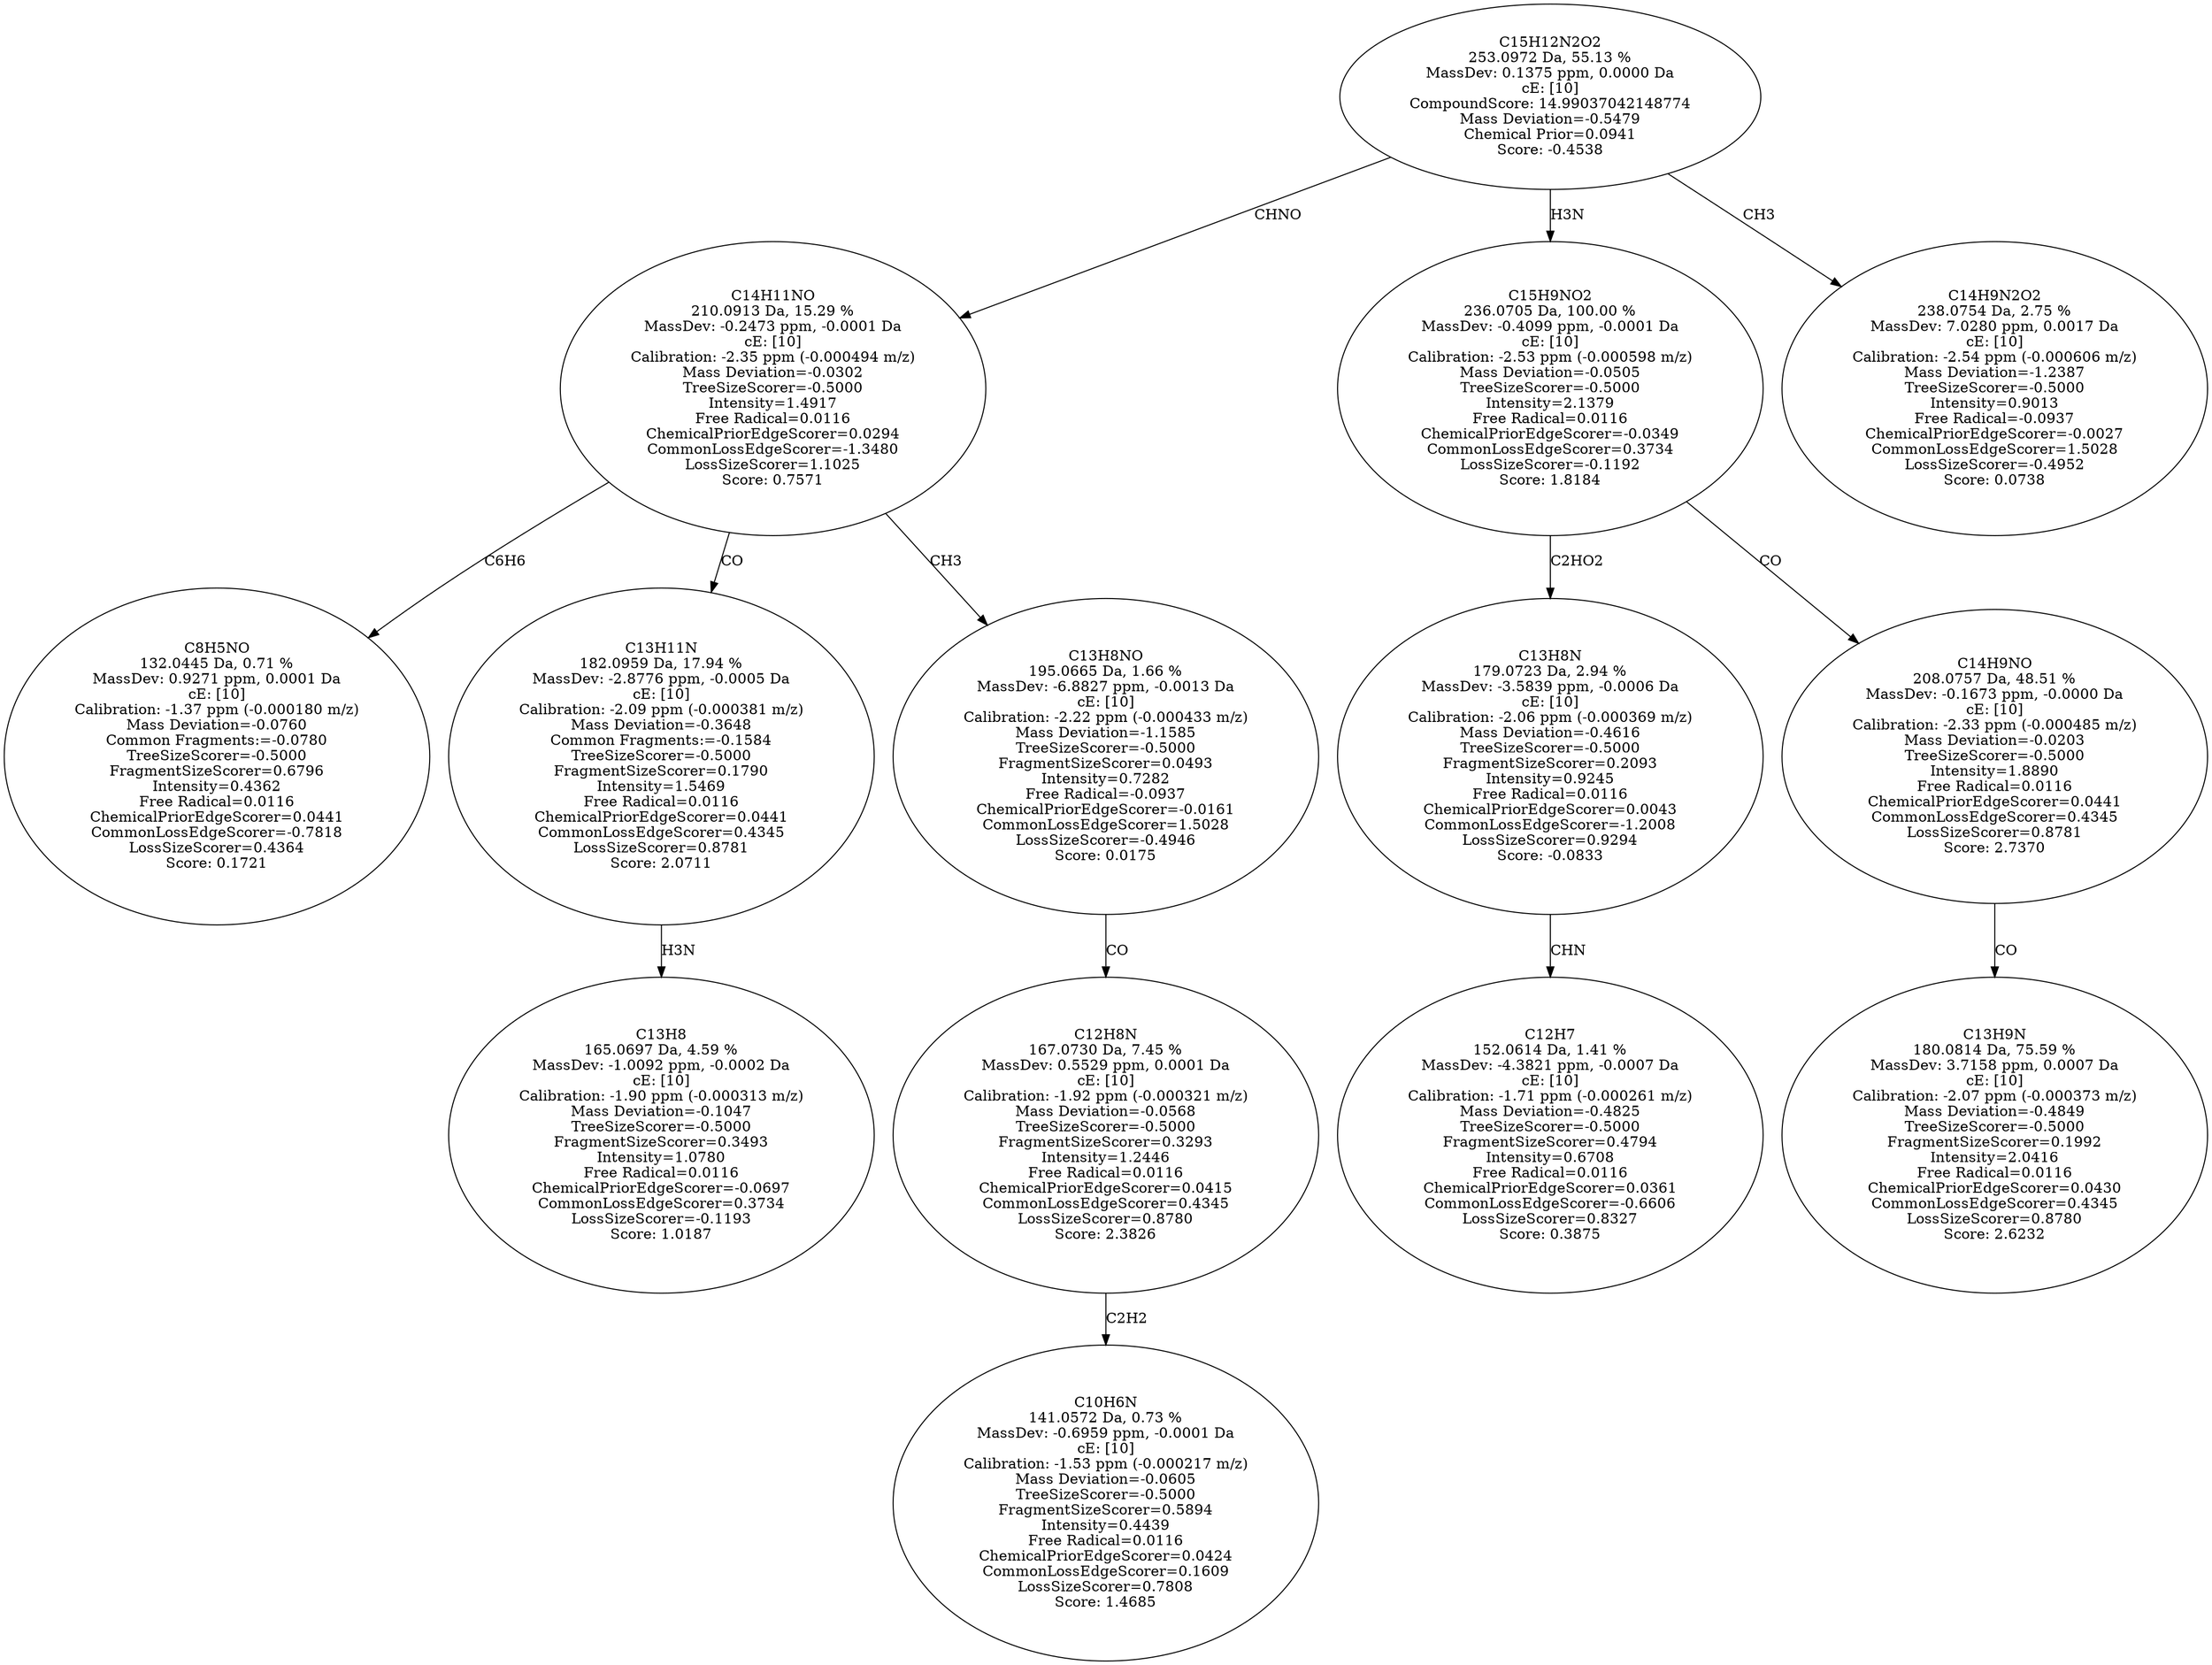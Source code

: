 strict digraph {
v1 [label="C8H5NO\n132.0445 Da, 0.71 %\nMassDev: 0.9271 ppm, 0.0001 Da\ncE: [10]\nCalibration: -1.37 ppm (-0.000180 m/z)\nMass Deviation=-0.0760\nCommon Fragments:=-0.0780\nTreeSizeScorer=-0.5000\nFragmentSizeScorer=0.6796\nIntensity=0.4362\nFree Radical=0.0116\nChemicalPriorEdgeScorer=0.0441\nCommonLossEdgeScorer=-0.7818\nLossSizeScorer=0.4364\nScore: 0.1721"];
v2 [label="C13H8\n165.0697 Da, 4.59 %\nMassDev: -1.0092 ppm, -0.0002 Da\ncE: [10]\nCalibration: -1.90 ppm (-0.000313 m/z)\nMass Deviation=-0.1047\nTreeSizeScorer=-0.5000\nFragmentSizeScorer=0.3493\nIntensity=1.0780\nFree Radical=0.0116\nChemicalPriorEdgeScorer=-0.0697\nCommonLossEdgeScorer=0.3734\nLossSizeScorer=-0.1193\nScore: 1.0187"];
v3 [label="C13H11N\n182.0959 Da, 17.94 %\nMassDev: -2.8776 ppm, -0.0005 Da\ncE: [10]\nCalibration: -2.09 ppm (-0.000381 m/z)\nMass Deviation=-0.3648\nCommon Fragments:=-0.1584\nTreeSizeScorer=-0.5000\nFragmentSizeScorer=0.1790\nIntensity=1.5469\nFree Radical=0.0116\nChemicalPriorEdgeScorer=0.0441\nCommonLossEdgeScorer=0.4345\nLossSizeScorer=0.8781\nScore: 2.0711"];
v4 [label="C10H6N\n141.0572 Da, 0.73 %\nMassDev: -0.6959 ppm, -0.0001 Da\ncE: [10]\nCalibration: -1.53 ppm (-0.000217 m/z)\nMass Deviation=-0.0605\nTreeSizeScorer=-0.5000\nFragmentSizeScorer=0.5894\nIntensity=0.4439\nFree Radical=0.0116\nChemicalPriorEdgeScorer=0.0424\nCommonLossEdgeScorer=0.1609\nLossSizeScorer=0.7808\nScore: 1.4685"];
v5 [label="C12H8N\n167.0730 Da, 7.45 %\nMassDev: 0.5529 ppm, 0.0001 Da\ncE: [10]\nCalibration: -1.92 ppm (-0.000321 m/z)\nMass Deviation=-0.0568\nTreeSizeScorer=-0.5000\nFragmentSizeScorer=0.3293\nIntensity=1.2446\nFree Radical=0.0116\nChemicalPriorEdgeScorer=0.0415\nCommonLossEdgeScorer=0.4345\nLossSizeScorer=0.8780\nScore: 2.3826"];
v6 [label="C13H8NO\n195.0665 Da, 1.66 %\nMassDev: -6.8827 ppm, -0.0013 Da\ncE: [10]\nCalibration: -2.22 ppm (-0.000433 m/z)\nMass Deviation=-1.1585\nTreeSizeScorer=-0.5000\nFragmentSizeScorer=0.0493\nIntensity=0.7282\nFree Radical=-0.0937\nChemicalPriorEdgeScorer=-0.0161\nCommonLossEdgeScorer=1.5028\nLossSizeScorer=-0.4946\nScore: 0.0175"];
v7 [label="C14H11NO\n210.0913 Da, 15.29 %\nMassDev: -0.2473 ppm, -0.0001 Da\ncE: [10]\nCalibration: -2.35 ppm (-0.000494 m/z)\nMass Deviation=-0.0302\nTreeSizeScorer=-0.5000\nIntensity=1.4917\nFree Radical=0.0116\nChemicalPriorEdgeScorer=0.0294\nCommonLossEdgeScorer=-1.3480\nLossSizeScorer=1.1025\nScore: 0.7571"];
v8 [label="C12H7\n152.0614 Da, 1.41 %\nMassDev: -4.3821 ppm, -0.0007 Da\ncE: [10]\nCalibration: -1.71 ppm (-0.000261 m/z)\nMass Deviation=-0.4825\nTreeSizeScorer=-0.5000\nFragmentSizeScorer=0.4794\nIntensity=0.6708\nFree Radical=0.0116\nChemicalPriorEdgeScorer=0.0361\nCommonLossEdgeScorer=-0.6606\nLossSizeScorer=0.8327\nScore: 0.3875"];
v9 [label="C13H8N\n179.0723 Da, 2.94 %\nMassDev: -3.5839 ppm, -0.0006 Da\ncE: [10]\nCalibration: -2.06 ppm (-0.000369 m/z)\nMass Deviation=-0.4616\nTreeSizeScorer=-0.5000\nFragmentSizeScorer=0.2093\nIntensity=0.9245\nFree Radical=0.0116\nChemicalPriorEdgeScorer=0.0043\nCommonLossEdgeScorer=-1.2008\nLossSizeScorer=0.9294\nScore: -0.0833"];
v10 [label="C13H9N\n180.0814 Da, 75.59 %\nMassDev: 3.7158 ppm, 0.0007 Da\ncE: [10]\nCalibration: -2.07 ppm (-0.000373 m/z)\nMass Deviation=-0.4849\nTreeSizeScorer=-0.5000\nFragmentSizeScorer=0.1992\nIntensity=2.0416\nFree Radical=0.0116\nChemicalPriorEdgeScorer=0.0430\nCommonLossEdgeScorer=0.4345\nLossSizeScorer=0.8780\nScore: 2.6232"];
v11 [label="C14H9NO\n208.0757 Da, 48.51 %\nMassDev: -0.1673 ppm, -0.0000 Da\ncE: [10]\nCalibration: -2.33 ppm (-0.000485 m/z)\nMass Deviation=-0.0203\nTreeSizeScorer=-0.5000\nIntensity=1.8890\nFree Radical=0.0116\nChemicalPriorEdgeScorer=0.0441\nCommonLossEdgeScorer=0.4345\nLossSizeScorer=0.8781\nScore: 2.7370"];
v12 [label="C15H9NO2\n236.0705 Da, 100.00 %\nMassDev: -0.4099 ppm, -0.0001 Da\ncE: [10]\nCalibration: -2.53 ppm (-0.000598 m/z)\nMass Deviation=-0.0505\nTreeSizeScorer=-0.5000\nIntensity=2.1379\nFree Radical=0.0116\nChemicalPriorEdgeScorer=-0.0349\nCommonLossEdgeScorer=0.3734\nLossSizeScorer=-0.1192\nScore: 1.8184"];
v13 [label="C14H9N2O2\n238.0754 Da, 2.75 %\nMassDev: 7.0280 ppm, 0.0017 Da\ncE: [10]\nCalibration: -2.54 ppm (-0.000606 m/z)\nMass Deviation=-1.2387\nTreeSizeScorer=-0.5000\nIntensity=0.9013\nFree Radical=-0.0937\nChemicalPriorEdgeScorer=-0.0027\nCommonLossEdgeScorer=1.5028\nLossSizeScorer=-0.4952\nScore: 0.0738"];
v14 [label="C15H12N2O2\n253.0972 Da, 55.13 %\nMassDev: 0.1375 ppm, 0.0000 Da\ncE: [10]\nCompoundScore: 14.99037042148774\nMass Deviation=-0.5479\nChemical Prior=0.0941\nScore: -0.4538"];
v7 -> v1 [label="C6H6"];
v3 -> v2 [label="H3N"];
v7 -> v3 [label="CO"];
v5 -> v4 [label="C2H2"];
v6 -> v5 [label="CO"];
v7 -> v6 [label="CH3"];
v14 -> v7 [label="CHNO"];
v9 -> v8 [label="CHN"];
v12 -> v9 [label="C2HO2"];
v11 -> v10 [label="CO"];
v12 -> v11 [label="CO"];
v14 -> v12 [label="H3N"];
v14 -> v13 [label="CH3"];
}